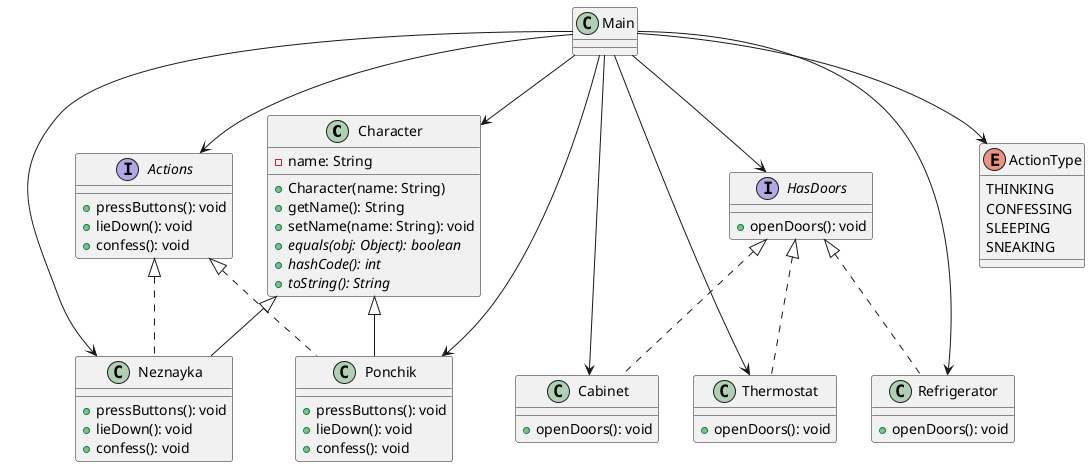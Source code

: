 @startuml

class Character {
  - name: String
  + Character(name: String)
  + getName(): String
  + setName(name: String): void
  {abstract} + equals(obj: Object): boolean
  {abstract} + hashCode(): int
  {abstract} + toString(): String
}

interface Actions {
  + pressButtons(): void
  + lieDown(): void
  + confess(): void
}

interface HasDoors {
  + openDoors(): void
}

enum ActionType {
  THINKING
  CONFESSING
  SLEEPING
  SNEAKING
}

class Cabinet implements HasDoors {
  + openDoors(): void
}

class Thermostat implements HasDoors {
  + openDoors(): void
}

class Refrigerator implements HasDoors {
  + openDoors(): void
}

class Neznayka extends Character implements Actions {
  + pressButtons(): void
  + lieDown(): void
  + confess(): void
}

class Ponchik extends Character implements Actions {
  + pressButtons(): void
  + lieDown(): void
  + confess(): void
}

Main --> Character
Main --> Actions
Main --> HasDoors
Main --> ActionType
Main --> Cabinet
Main --> Thermostat
Main --> Refrigerator
Main --> Neznayka
Main --> Ponchik

@enduml
